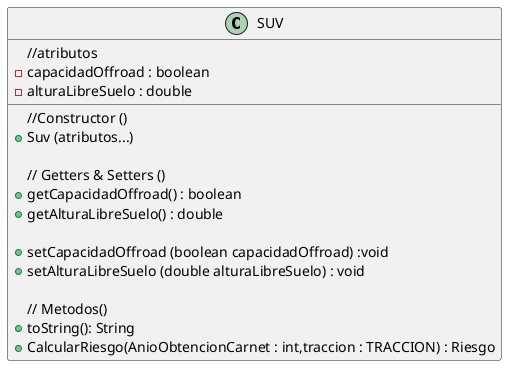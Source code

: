 @startuml

class SUV {
//atributos
- capacidadOffroad : boolean
- alturaLibreSuelo : double

//Constructor ()
+Suv (atributos...)

// Getters & Setters ()
+ getCapacidadOffroad() : boolean
+ getAlturaLibreSuelo() : double

+ setCapacidadOffroad (boolean capacidadOffroad) :void
+ setAlturaLibreSuelo (double alturaLibreSuelo) : void

// Metodos()
+ toString(): String
+ CalcularRiesgo(AnioObtencionCarnet : int,traccion : TRACCION) : Riesgo

}

@enduml